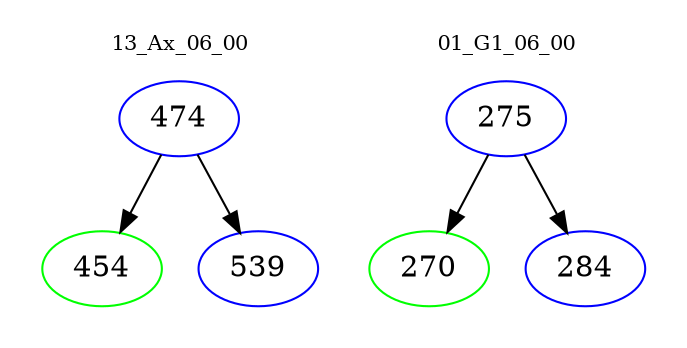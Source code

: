 digraph{
subgraph cluster_0 {
color = white
label = "13_Ax_06_00";
fontsize=10;
T0_474 [label="474", color="blue"]
T0_474 -> T0_454 [color="black"]
T0_454 [label="454", color="green"]
T0_474 -> T0_539 [color="black"]
T0_539 [label="539", color="blue"]
}
subgraph cluster_1 {
color = white
label = "01_G1_06_00";
fontsize=10;
T1_275 [label="275", color="blue"]
T1_275 -> T1_270 [color="black"]
T1_270 [label="270", color="green"]
T1_275 -> T1_284 [color="black"]
T1_284 [label="284", color="blue"]
}
}
